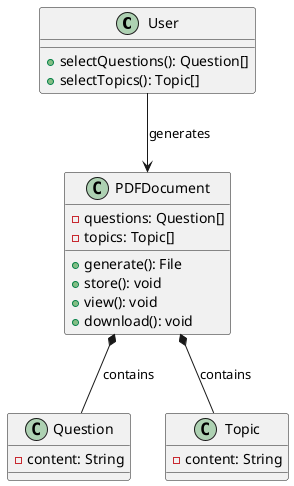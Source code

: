 @startuml
class User {
    + selectQuestions(): Question[]
    + selectTopics(): Topic[]
}

class PDFDocument {
    - questions: Question[]
    - topics: Topic[]
    + generate(): File
    + store(): void
    + view(): void
    + download(): void
}

class Question {
    - content: String
}

class Topic {
    - content: String
}

User --> PDFDocument : generates
PDFDocument *-- Question : contains
PDFDocument *-- Topic : contains
@enduml